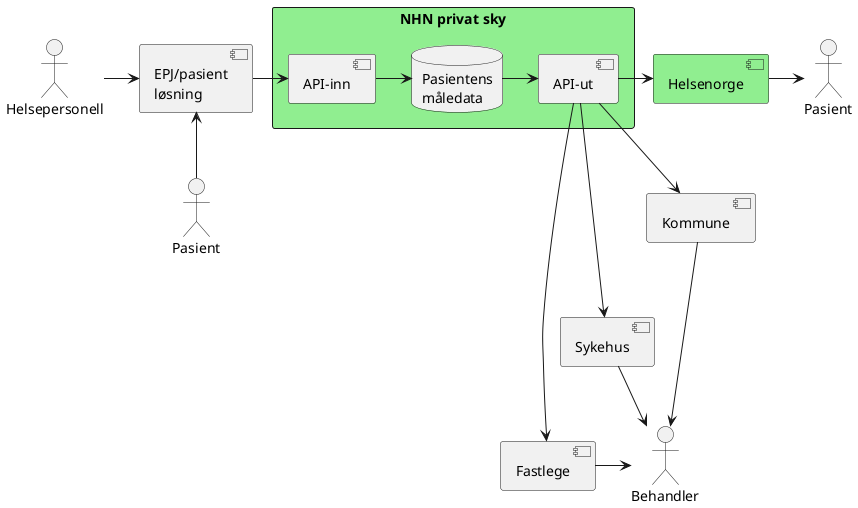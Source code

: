 @startuml

'rectangle produsenter {
actor "Pasient" as pasient
actor "Helsepersonell" as helseinn
'component "DHO\nløsning" as dho
component "EPJ/pasient\nløsning" as annen

helseinn -> annen
'pasient -> dho
pasient -up-> annen


'rectangle "NHN infrastruktur" as NHN #LightGreen {
'card "API" as apinn
'component "VKP" as VKP
'card "API" as apiut

rectangle "NHN privat sky" as NHNPS #LightGreen {
   component "API-inn" as apinn2
   database "Pasientens\nmåledata" as pmd
   component "API-ut" as apiut2
   apinn2 -> pmd
   pmd -> apiut2
}

'component "Kommune\nPLO EPJ" as epj
'rectangle konsumenter {
component "Helsenorge" as helsenorge #LightGreen
component "Kommune" as kommune
component "Sykehus" as syk
component "Fastlege" as fastlege

'rectangle "konsument" as konsument {
actor "Pasient" as pasientk
actor "Behandler" as behandler
helsenorge -down[hidden]- kommune
kommune -[hidden]- syk
syk -[hidden]- fastlege
helsenorge -right-> pasientk
kommune -right-> behandler
syk -right-> behandler
fastlege -right-> behandler


annen -right-> apinn2
apiut2 -right-> helsenorge
apiut2 -right-> kommune
apiut2 -right-> syk
apiut2 -right-> fastlege

@enduml